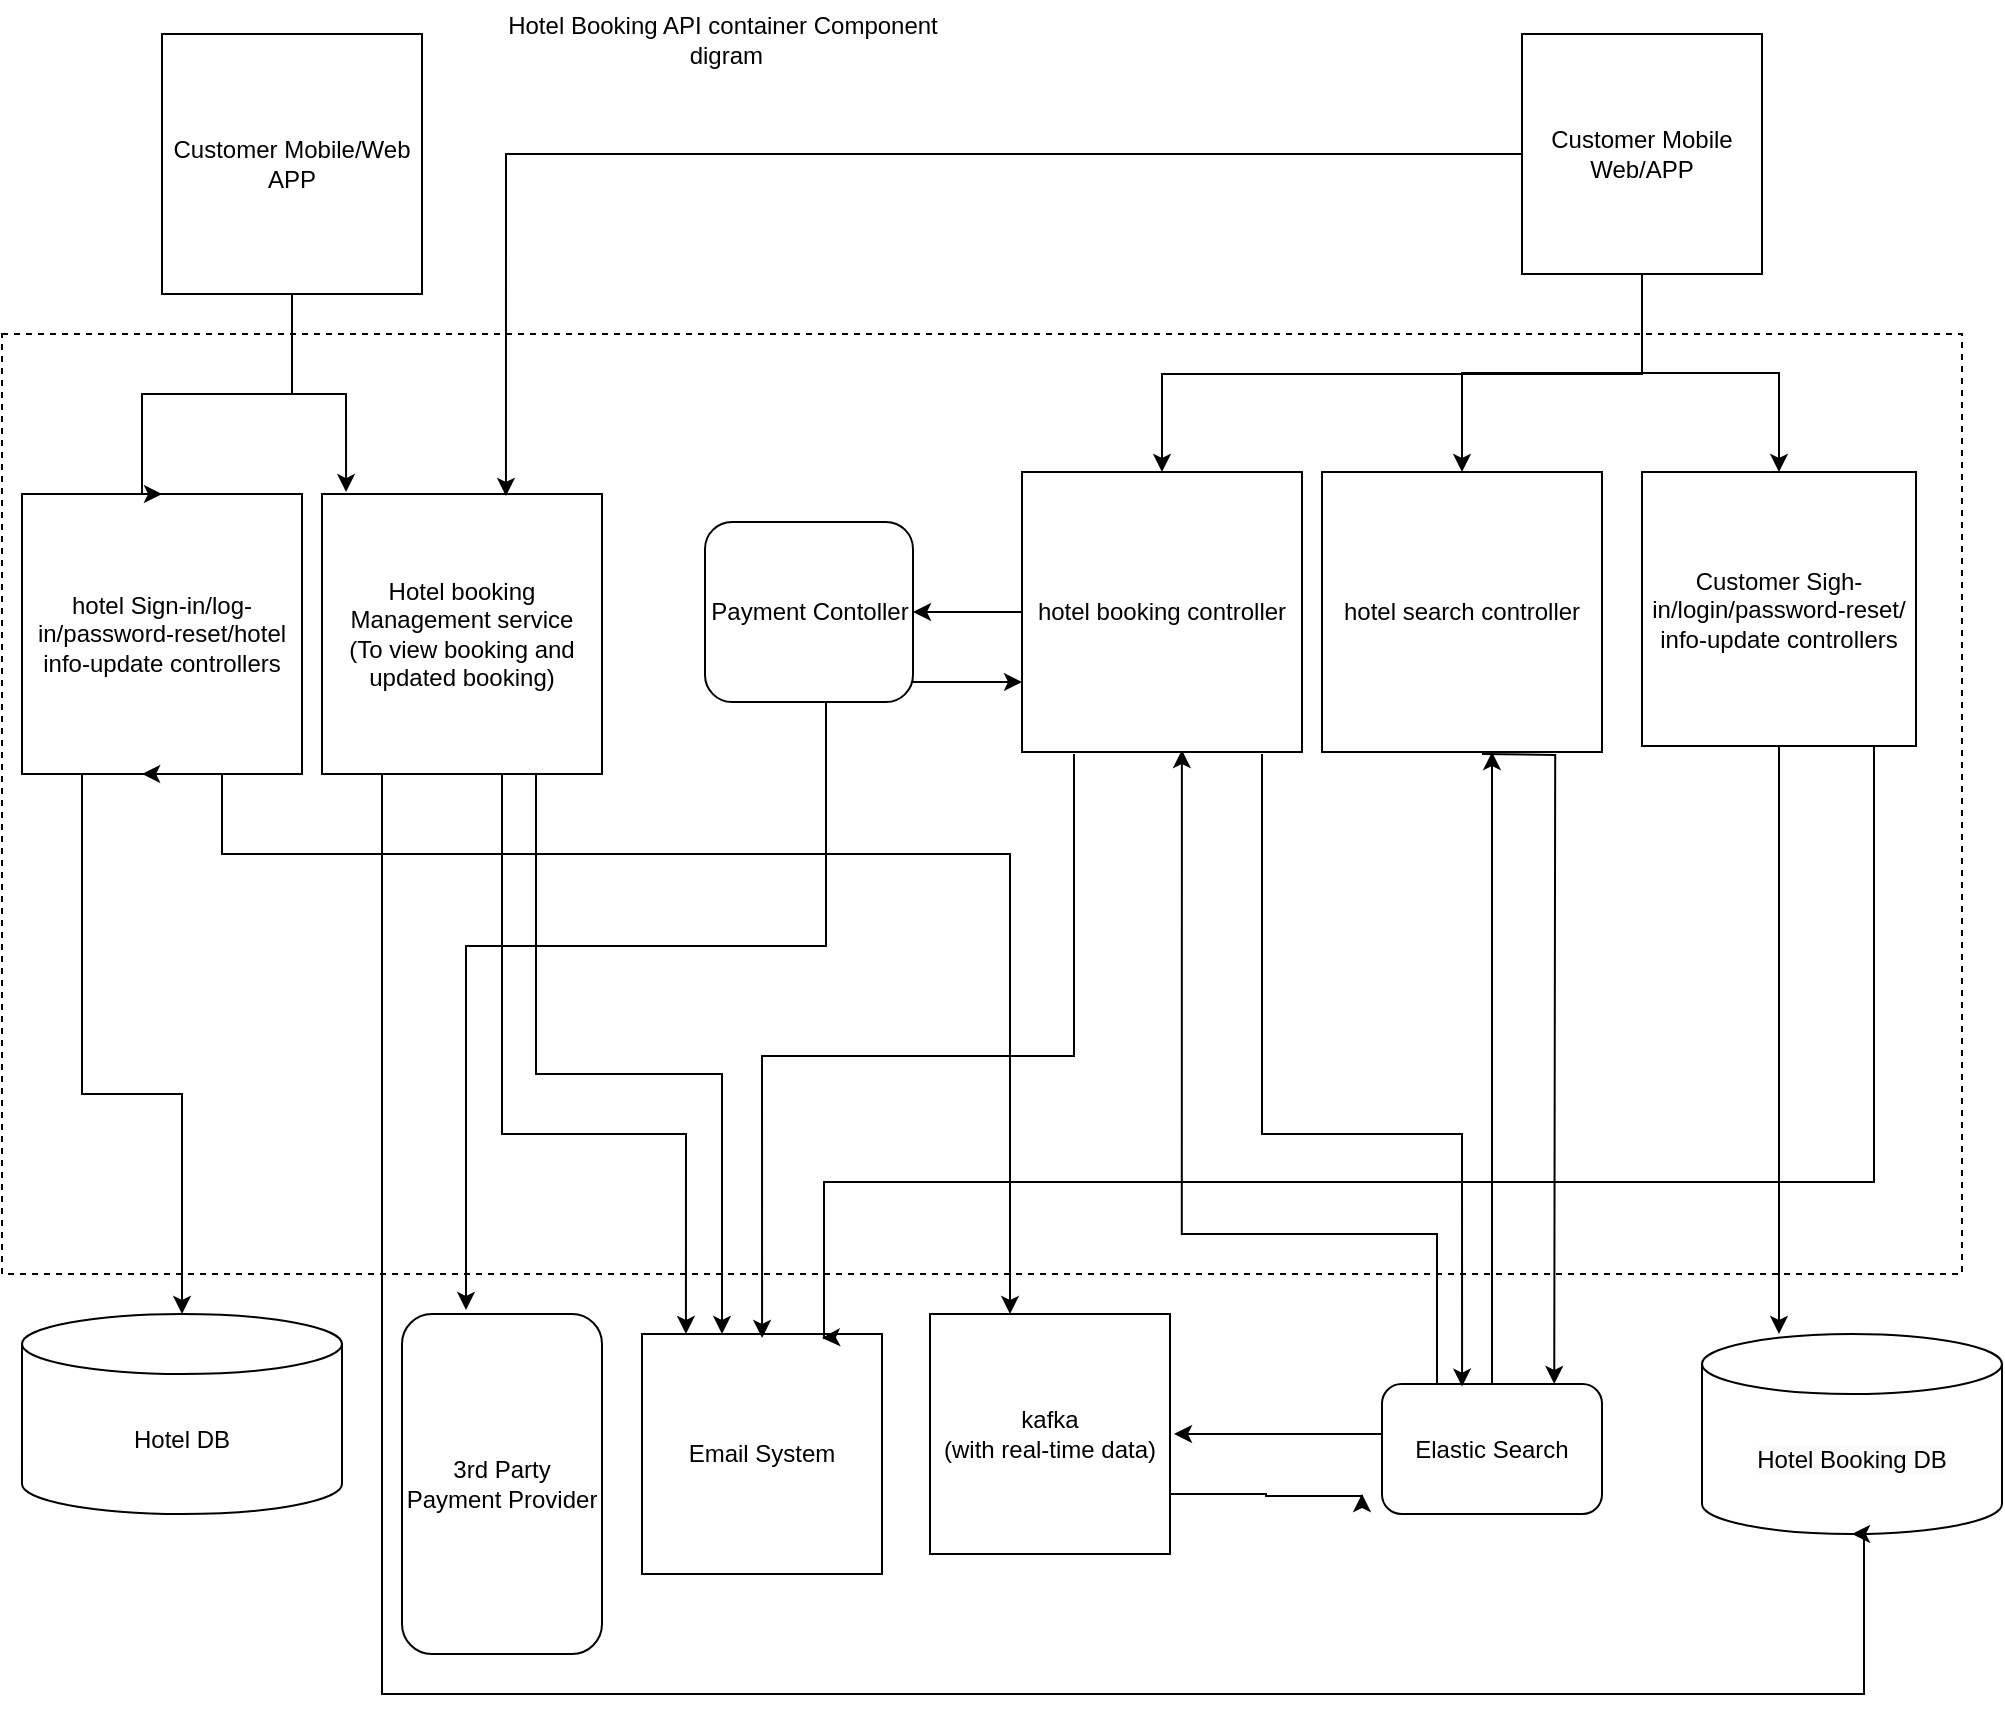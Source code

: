 <mxfile version="24.2.5" type="github">
  <diagram name="Page-1" id="VAMx8NaaD_yWFlFD9U2z">
    <mxGraphModel dx="1242" dy="785" grid="1" gridSize="10" guides="1" tooltips="1" connect="1" arrows="1" fold="1" page="1" pageScale="1" pageWidth="827" pageHeight="1169" math="0" shadow="0">
      <root>
        <mxCell id="0" />
        <mxCell id="1" parent="0" />
        <mxCell id="_ROeMKXTA7b0pfcff-Nk-5" value="" style="rounded=0;whiteSpace=wrap;html=1;dashed=1;" vertex="1" parent="1">
          <mxGeometry x="10" y="170" width="980" height="470" as="geometry" />
        </mxCell>
        <mxCell id="_ROeMKXTA7b0pfcff-Nk-6" value="Hotel DB" style="shape=cylinder3;whiteSpace=wrap;html=1;boundedLbl=1;backgroundOutline=1;size=15;" vertex="1" parent="1">
          <mxGeometry x="20" y="660" width="160" height="100" as="geometry" />
        </mxCell>
        <mxCell id="_ROeMKXTA7b0pfcff-Nk-7" value="&lt;span style=&quot;color: rgb(0, 0, 0); font-family: Helvetica; font-size: 12px; font-style: normal; font-variant-ligatures: normal; font-variant-caps: normal; font-weight: 400; letter-spacing: normal; orphans: 2; text-align: center; text-indent: 0px; text-transform: none; widows: 2; word-spacing: 0px; -webkit-text-stroke-width: 0px; white-space: normal; background-color: rgb(251, 251, 251); text-decoration-thickness: initial; text-decoration-style: initial; text-decoration-color: initial; display: inline !important; float: none;&quot;&gt;Hotel Booking DB&lt;/span&gt;" style="shape=cylinder3;whiteSpace=wrap;html=1;boundedLbl=1;backgroundOutline=1;size=15;" vertex="1" parent="1">
          <mxGeometry x="860" y="670" width="150" height="100" as="geometry" />
        </mxCell>
        <mxCell id="_ROeMKXTA7b0pfcff-Nk-8" value="Email System" style="whiteSpace=wrap;html=1;aspect=fixed;" vertex="1" parent="1">
          <mxGeometry x="330" y="670" width="120" height="120" as="geometry" />
        </mxCell>
        <mxCell id="_ROeMKXTA7b0pfcff-Nk-31" style="edgeStyle=orthogonalEdgeStyle;rounded=0;orthogonalLoop=1;jettySize=auto;html=1;entryX=0.183;entryY=0;entryDx=0;entryDy=0;entryPerimeter=0;" edge="1" parent="1" source="_ROeMKXTA7b0pfcff-Nk-58" target="_ROeMKXTA7b0pfcff-Nk-8">
          <mxGeometry relative="1" as="geometry">
            <mxPoint x="140" y="376" as="sourcePoint" />
            <mxPoint x="370" y="676" as="targetPoint" />
            <Array as="points">
              <mxPoint x="260" y="570" />
              <mxPoint x="352" y="570" />
            </Array>
          </mxGeometry>
        </mxCell>
        <mxCell id="_ROeMKXTA7b0pfcff-Nk-71" style="edgeStyle=orthogonalEdgeStyle;rounded=0;orthogonalLoop=1;jettySize=auto;html=1;" edge="1" parent="1">
          <mxGeometry relative="1" as="geometry">
            <mxPoint x="60" y="390" as="sourcePoint" />
            <mxPoint x="514" y="660" as="targetPoint" />
            <Array as="points">
              <mxPoint x="120" y="390" />
              <mxPoint x="120" y="430" />
              <mxPoint x="514" y="430" />
            </Array>
          </mxGeometry>
        </mxCell>
        <mxCell id="_ROeMKXTA7b0pfcff-Nk-10" value="hotel Sign-in/log-in/password-reset/hotel info-update controllers" style="whiteSpace=wrap;html=1;aspect=fixed;" vertex="1" parent="1">
          <mxGeometry x="20" y="250" width="140" height="140" as="geometry" />
        </mxCell>
        <mxCell id="_ROeMKXTA7b0pfcff-Nk-70" style="edgeStyle=orthogonalEdgeStyle;rounded=0;orthogonalLoop=1;jettySize=auto;html=1;" edge="1" parent="1" source="_ROeMKXTA7b0pfcff-Nk-12">
          <mxGeometry relative="1" as="geometry">
            <mxPoint x="690" y="750" as="targetPoint" />
            <Array as="points">
              <mxPoint x="642" y="750" />
              <mxPoint x="642" y="751" />
            </Array>
          </mxGeometry>
        </mxCell>
        <mxCell id="_ROeMKXTA7b0pfcff-Nk-12" value="kafka&lt;br&gt;(with real-time data)" style="whiteSpace=wrap;html=1;aspect=fixed;" vertex="1" parent="1">
          <mxGeometry x="474" y="660" width="120" height="120" as="geometry" />
        </mxCell>
        <mxCell id="_ROeMKXTA7b0pfcff-Nk-37" style="edgeStyle=orthogonalEdgeStyle;rounded=0;orthogonalLoop=1;jettySize=auto;html=1;" edge="1" parent="1" source="_ROeMKXTA7b0pfcff-Nk-13">
          <mxGeometry relative="1" as="geometry">
            <mxPoint x="755" y="379" as="targetPoint" />
            <Array as="points">
              <mxPoint x="755" y="379" />
            </Array>
          </mxGeometry>
        </mxCell>
        <mxCell id="_ROeMKXTA7b0pfcff-Nk-13" value="Elastic Search" style="rounded=1;whiteSpace=wrap;html=1;" vertex="1" parent="1">
          <mxGeometry x="700" y="695" width="110" height="65" as="geometry" />
        </mxCell>
        <mxCell id="_ROeMKXTA7b0pfcff-Nk-21" style="edgeStyle=orthogonalEdgeStyle;rounded=0;orthogonalLoop=1;jettySize=auto;html=1;" edge="1" parent="1" source="_ROeMKXTA7b0pfcff-Nk-14" target="_ROeMKXTA7b0pfcff-Nk-7">
          <mxGeometry relative="1" as="geometry">
            <mxPoint x="780" y="340" as="sourcePoint" />
            <mxPoint x="844.05" y="676" as="targetPoint" />
            <Array as="points">
              <mxPoint x="845" y="340" />
              <mxPoint x="935" y="340" />
            </Array>
          </mxGeometry>
        </mxCell>
        <mxCell id="_ROeMKXTA7b0pfcff-Nk-33" style="edgeStyle=orthogonalEdgeStyle;rounded=0;orthogonalLoop=1;jettySize=auto;html=1;entryX=0.575;entryY=0.017;entryDx=0;entryDy=0;entryPerimeter=0;" edge="1" parent="1">
          <mxGeometry relative="1" as="geometry">
            <mxPoint x="946" y="376" as="sourcePoint" />
            <mxPoint x="420" y="672.04" as="targetPoint" />
            <Array as="points">
              <mxPoint x="946" y="594" />
              <mxPoint x="421" y="594" />
            </Array>
          </mxGeometry>
        </mxCell>
        <mxCell id="_ROeMKXTA7b0pfcff-Nk-14" value="Customer Sigh-in/login/password-reset/ info-update controllers" style="whiteSpace=wrap;html=1;aspect=fixed;" vertex="1" parent="1">
          <mxGeometry x="830" y="239" width="137" height="137" as="geometry" />
        </mxCell>
        <mxCell id="_ROeMKXTA7b0pfcff-Nk-19" style="edgeStyle=orthogonalEdgeStyle;rounded=0;orthogonalLoop=1;jettySize=auto;html=1;exitX=0.5;exitY=1;exitDx=0;exitDy=0;entryX=0.429;entryY=1;entryDx=0;entryDy=0;entryPerimeter=0;" edge="1" parent="1" source="_ROeMKXTA7b0pfcff-Nk-10" target="_ROeMKXTA7b0pfcff-Nk-10">
          <mxGeometry relative="1" as="geometry" />
        </mxCell>
        <mxCell id="_ROeMKXTA7b0pfcff-Nk-27" style="edgeStyle=orthogonalEdgeStyle;rounded=0;orthogonalLoop=1;jettySize=auto;html=1;entryX=0.5;entryY=0;entryDx=0;entryDy=0;" edge="1" parent="1" source="_ROeMKXTA7b0pfcff-Nk-23" target="_ROeMKXTA7b0pfcff-Nk-10">
          <mxGeometry relative="1" as="geometry">
            <Array as="points">
              <mxPoint x="155" y="200" />
              <mxPoint x="80" y="200" />
            </Array>
          </mxGeometry>
        </mxCell>
        <mxCell id="_ROeMKXTA7b0pfcff-Nk-23" value="Customer Mobile/Web APP" style="whiteSpace=wrap;html=1;aspect=fixed;" vertex="1" parent="1">
          <mxGeometry x="90" y="20" width="130" height="130" as="geometry" />
        </mxCell>
        <mxCell id="_ROeMKXTA7b0pfcff-Nk-28" style="edgeStyle=orthogonalEdgeStyle;rounded=0;orthogonalLoop=1;jettySize=auto;html=1;" edge="1" parent="1" source="_ROeMKXTA7b0pfcff-Nk-26" target="_ROeMKXTA7b0pfcff-Nk-14">
          <mxGeometry relative="1" as="geometry" />
        </mxCell>
        <mxCell id="_ROeMKXTA7b0pfcff-Nk-35" style="edgeStyle=orthogonalEdgeStyle;rounded=0;orthogonalLoop=1;jettySize=auto;html=1;" edge="1" parent="1" source="_ROeMKXTA7b0pfcff-Nk-26" target="_ROeMKXTA7b0pfcff-Nk-34">
          <mxGeometry relative="1" as="geometry" />
        </mxCell>
        <mxCell id="_ROeMKXTA7b0pfcff-Nk-26" value="Customer Mobile Web/APP" style="whiteSpace=wrap;html=1;aspect=fixed;" vertex="1" parent="1">
          <mxGeometry x="770" y="20" width="120" height="120" as="geometry" />
        </mxCell>
        <mxCell id="_ROeMKXTA7b0pfcff-Nk-29" style="edgeStyle=orthogonalEdgeStyle;rounded=0;orthogonalLoop=1;jettySize=auto;html=1;entryX=0.5;entryY=0;entryDx=0;entryDy=0;entryPerimeter=0;" edge="1" parent="1" source="_ROeMKXTA7b0pfcff-Nk-10" target="_ROeMKXTA7b0pfcff-Nk-6">
          <mxGeometry relative="1" as="geometry">
            <Array as="points">
              <mxPoint x="50" y="550" />
              <mxPoint x="100" y="550" />
            </Array>
          </mxGeometry>
        </mxCell>
        <mxCell id="_ROeMKXTA7b0pfcff-Nk-34" value="hotel search controller" style="whiteSpace=wrap;html=1;aspect=fixed;" vertex="1" parent="1">
          <mxGeometry x="670" y="239" width="140" height="140" as="geometry" />
        </mxCell>
        <mxCell id="_ROeMKXTA7b0pfcff-Nk-36" style="edgeStyle=orthogonalEdgeStyle;rounded=0;orthogonalLoop=1;jettySize=auto;html=1;entryX=0.692;entryY=-0.02;entryDx=0;entryDy=0;entryPerimeter=0;" edge="1" parent="1">
          <mxGeometry relative="1" as="geometry">
            <mxPoint x="750" y="380" as="sourcePoint" />
            <mxPoint x="786.12" y="695" as="targetPoint" />
          </mxGeometry>
        </mxCell>
        <mxCell id="_ROeMKXTA7b0pfcff-Nk-38" style="edgeStyle=orthogonalEdgeStyle;rounded=0;orthogonalLoop=1;jettySize=auto;html=1;" edge="1" parent="1" source="_ROeMKXTA7b0pfcff-Nk-13">
          <mxGeometry relative="1" as="geometry">
            <mxPoint x="596" y="720" as="targetPoint" />
            <Array as="points">
              <mxPoint x="596" y="720" />
            </Array>
          </mxGeometry>
        </mxCell>
        <mxCell id="_ROeMKXTA7b0pfcff-Nk-45" style="edgeStyle=orthogonalEdgeStyle;rounded=0;orthogonalLoop=1;jettySize=auto;html=1;entryX=0.571;entryY=0.993;entryDx=0;entryDy=0;exitX=0.25;exitY=0;exitDx=0;exitDy=0;entryPerimeter=0;" edge="1" parent="1" target="_ROeMKXTA7b0pfcff-Nk-47" source="_ROeMKXTA7b0pfcff-Nk-13">
          <mxGeometry relative="1" as="geometry">
            <mxPoint x="735" y="680" as="sourcePoint" />
            <mxPoint x="590" y="364" as="targetPoint" />
            <Array as="points">
              <mxPoint x="728" y="620" />
              <mxPoint x="600" y="620" />
            </Array>
          </mxGeometry>
        </mxCell>
        <mxCell id="_ROeMKXTA7b0pfcff-Nk-46" style="edgeStyle=orthogonalEdgeStyle;rounded=0;orthogonalLoop=1;jettySize=auto;html=1;exitX=0;exitY=0.5;exitDx=0;exitDy=0;" edge="1" parent="1" target="_ROeMKXTA7b0pfcff-Nk-47" source="_ROeMKXTA7b0pfcff-Nk-26">
          <mxGeometry relative="1" as="geometry">
            <mxPoint x="670" y="80" as="sourcePoint" />
            <Array as="points">
              <mxPoint x="770" y="140" />
              <mxPoint x="830" y="140" />
              <mxPoint x="830" y="190" />
              <mxPoint x="590" y="190" />
            </Array>
          </mxGeometry>
        </mxCell>
        <mxCell id="_ROeMKXTA7b0pfcff-Nk-66" style="edgeStyle=orthogonalEdgeStyle;rounded=0;orthogonalLoop=1;jettySize=auto;html=1;entryX=1;entryY=0.5;entryDx=0;entryDy=0;" edge="1" parent="1" source="_ROeMKXTA7b0pfcff-Nk-47" target="_ROeMKXTA7b0pfcff-Nk-50">
          <mxGeometry relative="1" as="geometry" />
        </mxCell>
        <mxCell id="_ROeMKXTA7b0pfcff-Nk-47" value="hotel booking controller" style="whiteSpace=wrap;html=1;aspect=fixed;" vertex="1" parent="1">
          <mxGeometry x="520" y="239" width="140" height="140" as="geometry" />
        </mxCell>
        <mxCell id="_ROeMKXTA7b0pfcff-Nk-48" style="edgeStyle=orthogonalEdgeStyle;rounded=0;orthogonalLoop=1;jettySize=auto;html=1;entryX=0.364;entryY=0.02;entryDx=0;entryDy=0;entryPerimeter=0;" edge="1" parent="1" target="_ROeMKXTA7b0pfcff-Nk-13">
          <mxGeometry relative="1" as="geometry">
            <mxPoint x="765" y="690" as="targetPoint" />
            <mxPoint x="640" y="380" as="sourcePoint" />
            <Array as="points">
              <mxPoint x="640" y="570" />
              <mxPoint x="740" y="570" />
            </Array>
          </mxGeometry>
        </mxCell>
        <mxCell id="_ROeMKXTA7b0pfcff-Nk-52" style="edgeStyle=orthogonalEdgeStyle;rounded=0;orthogonalLoop=1;jettySize=auto;html=1;entryX=0;entryY=0.75;entryDx=0;entryDy=0;" edge="1" parent="1" source="_ROeMKXTA7b0pfcff-Nk-50" target="_ROeMKXTA7b0pfcff-Nk-47">
          <mxGeometry relative="1" as="geometry">
            <Array as="points">
              <mxPoint x="470" y="344" />
              <mxPoint x="470" y="344" />
            </Array>
          </mxGeometry>
        </mxCell>
        <mxCell id="_ROeMKXTA7b0pfcff-Nk-57" style="edgeStyle=orthogonalEdgeStyle;rounded=0;orthogonalLoop=1;jettySize=auto;html=1;entryX=0.32;entryY=-0.012;entryDx=0;entryDy=0;entryPerimeter=0;" edge="1" parent="1" target="_ROeMKXTA7b0pfcff-Nk-53">
          <mxGeometry relative="1" as="geometry">
            <mxPoint x="422" y="320" as="sourcePoint" />
            <mxPoint x="235" y="626" as="targetPoint" />
            <Array as="points">
              <mxPoint x="422" y="476" />
              <mxPoint x="242" y="476" />
            </Array>
          </mxGeometry>
        </mxCell>
        <mxCell id="_ROeMKXTA7b0pfcff-Nk-50" value="Payment Contoller" style="rounded=1;whiteSpace=wrap;html=1;" vertex="1" parent="1">
          <mxGeometry x="361.5" y="264" width="104" height="90" as="geometry" />
        </mxCell>
        <mxCell id="_ROeMKXTA7b0pfcff-Nk-53" value="3rd Party Payment Provider" style="rounded=1;whiteSpace=wrap;html=1;" vertex="1" parent="1">
          <mxGeometry x="210" y="660" width="100" height="170" as="geometry" />
        </mxCell>
        <mxCell id="_ROeMKXTA7b0pfcff-Nk-67" style="edgeStyle=orthogonalEdgeStyle;rounded=0;orthogonalLoop=1;jettySize=auto;html=1;entryX=0.5;entryY=1;entryDx=0;entryDy=0;entryPerimeter=0;" edge="1" parent="1" source="_ROeMKXTA7b0pfcff-Nk-58" target="_ROeMKXTA7b0pfcff-Nk-7">
          <mxGeometry relative="1" as="geometry">
            <mxPoint x="940" y="788" as="targetPoint" />
            <Array as="points">
              <mxPoint x="200" y="850" />
              <mxPoint x="941" y="850" />
              <mxPoint x="941" y="770" />
            </Array>
          </mxGeometry>
        </mxCell>
        <mxCell id="_ROeMKXTA7b0pfcff-Nk-58" value="Hotel booking Management service&lt;br&gt;(To view booking and updated booking)" style="whiteSpace=wrap;html=1;aspect=fixed;" vertex="1" parent="1">
          <mxGeometry x="170" y="250" width="140" height="140" as="geometry" />
        </mxCell>
        <mxCell id="_ROeMKXTA7b0pfcff-Nk-59" style="edgeStyle=orthogonalEdgeStyle;rounded=0;orthogonalLoop=1;jettySize=auto;html=1;entryX=0.086;entryY=-0.007;entryDx=0;entryDy=0;entryPerimeter=0;" edge="1" parent="1" source="_ROeMKXTA7b0pfcff-Nk-23" target="_ROeMKXTA7b0pfcff-Nk-58">
          <mxGeometry relative="1" as="geometry" />
        </mxCell>
        <mxCell id="_ROeMKXTA7b0pfcff-Nk-60" style="edgeStyle=orthogonalEdgeStyle;rounded=0;orthogonalLoop=1;jettySize=auto;html=1;entryX=0.657;entryY=0.007;entryDx=0;entryDy=0;entryPerimeter=0;" edge="1" parent="1" source="_ROeMKXTA7b0pfcff-Nk-26" target="_ROeMKXTA7b0pfcff-Nk-58">
          <mxGeometry relative="1" as="geometry" />
        </mxCell>
        <mxCell id="_ROeMKXTA7b0pfcff-Nk-62" style="edgeStyle=orthogonalEdgeStyle;rounded=0;orthogonalLoop=1;jettySize=auto;html=1;exitX=0.55;exitY=1;exitDx=0;exitDy=0;exitPerimeter=0;" edge="1" parent="1" source="_ROeMKXTA7b0pfcff-Nk-58">
          <mxGeometry relative="1" as="geometry">
            <mxPoint x="280" y="400" as="sourcePoint" />
            <mxPoint x="370" y="670" as="targetPoint" />
            <Array as="points">
              <mxPoint x="277" y="390" />
              <mxPoint x="277" y="540" />
              <mxPoint x="370" y="540" />
            </Array>
          </mxGeometry>
        </mxCell>
        <mxCell id="_ROeMKXTA7b0pfcff-Nk-69" value="Hotel Booking API container Component&lt;div&gt;&amp;nbsp;digram&lt;/div&gt;" style="text;html=1;align=center;verticalAlign=middle;resizable=0;points=[];autosize=1;strokeColor=none;fillColor=none;" vertex="1" parent="1">
          <mxGeometry x="250" y="3" width="240" height="40" as="geometry" />
        </mxCell>
        <mxCell id="_ROeMKXTA7b0pfcff-Nk-72" style="edgeStyle=orthogonalEdgeStyle;rounded=0;orthogonalLoop=1;jettySize=auto;html=1;entryX=0.867;entryY=0.008;entryDx=0;entryDy=0;entryPerimeter=0;" edge="1" parent="1">
          <mxGeometry relative="1" as="geometry">
            <mxPoint x="546" y="380" as="sourcePoint" />
            <mxPoint x="390.04" y="671.96" as="targetPoint" />
            <Array as="points">
              <mxPoint x="546" y="531" />
              <mxPoint x="390" y="531" />
            </Array>
          </mxGeometry>
        </mxCell>
      </root>
    </mxGraphModel>
  </diagram>
</mxfile>
